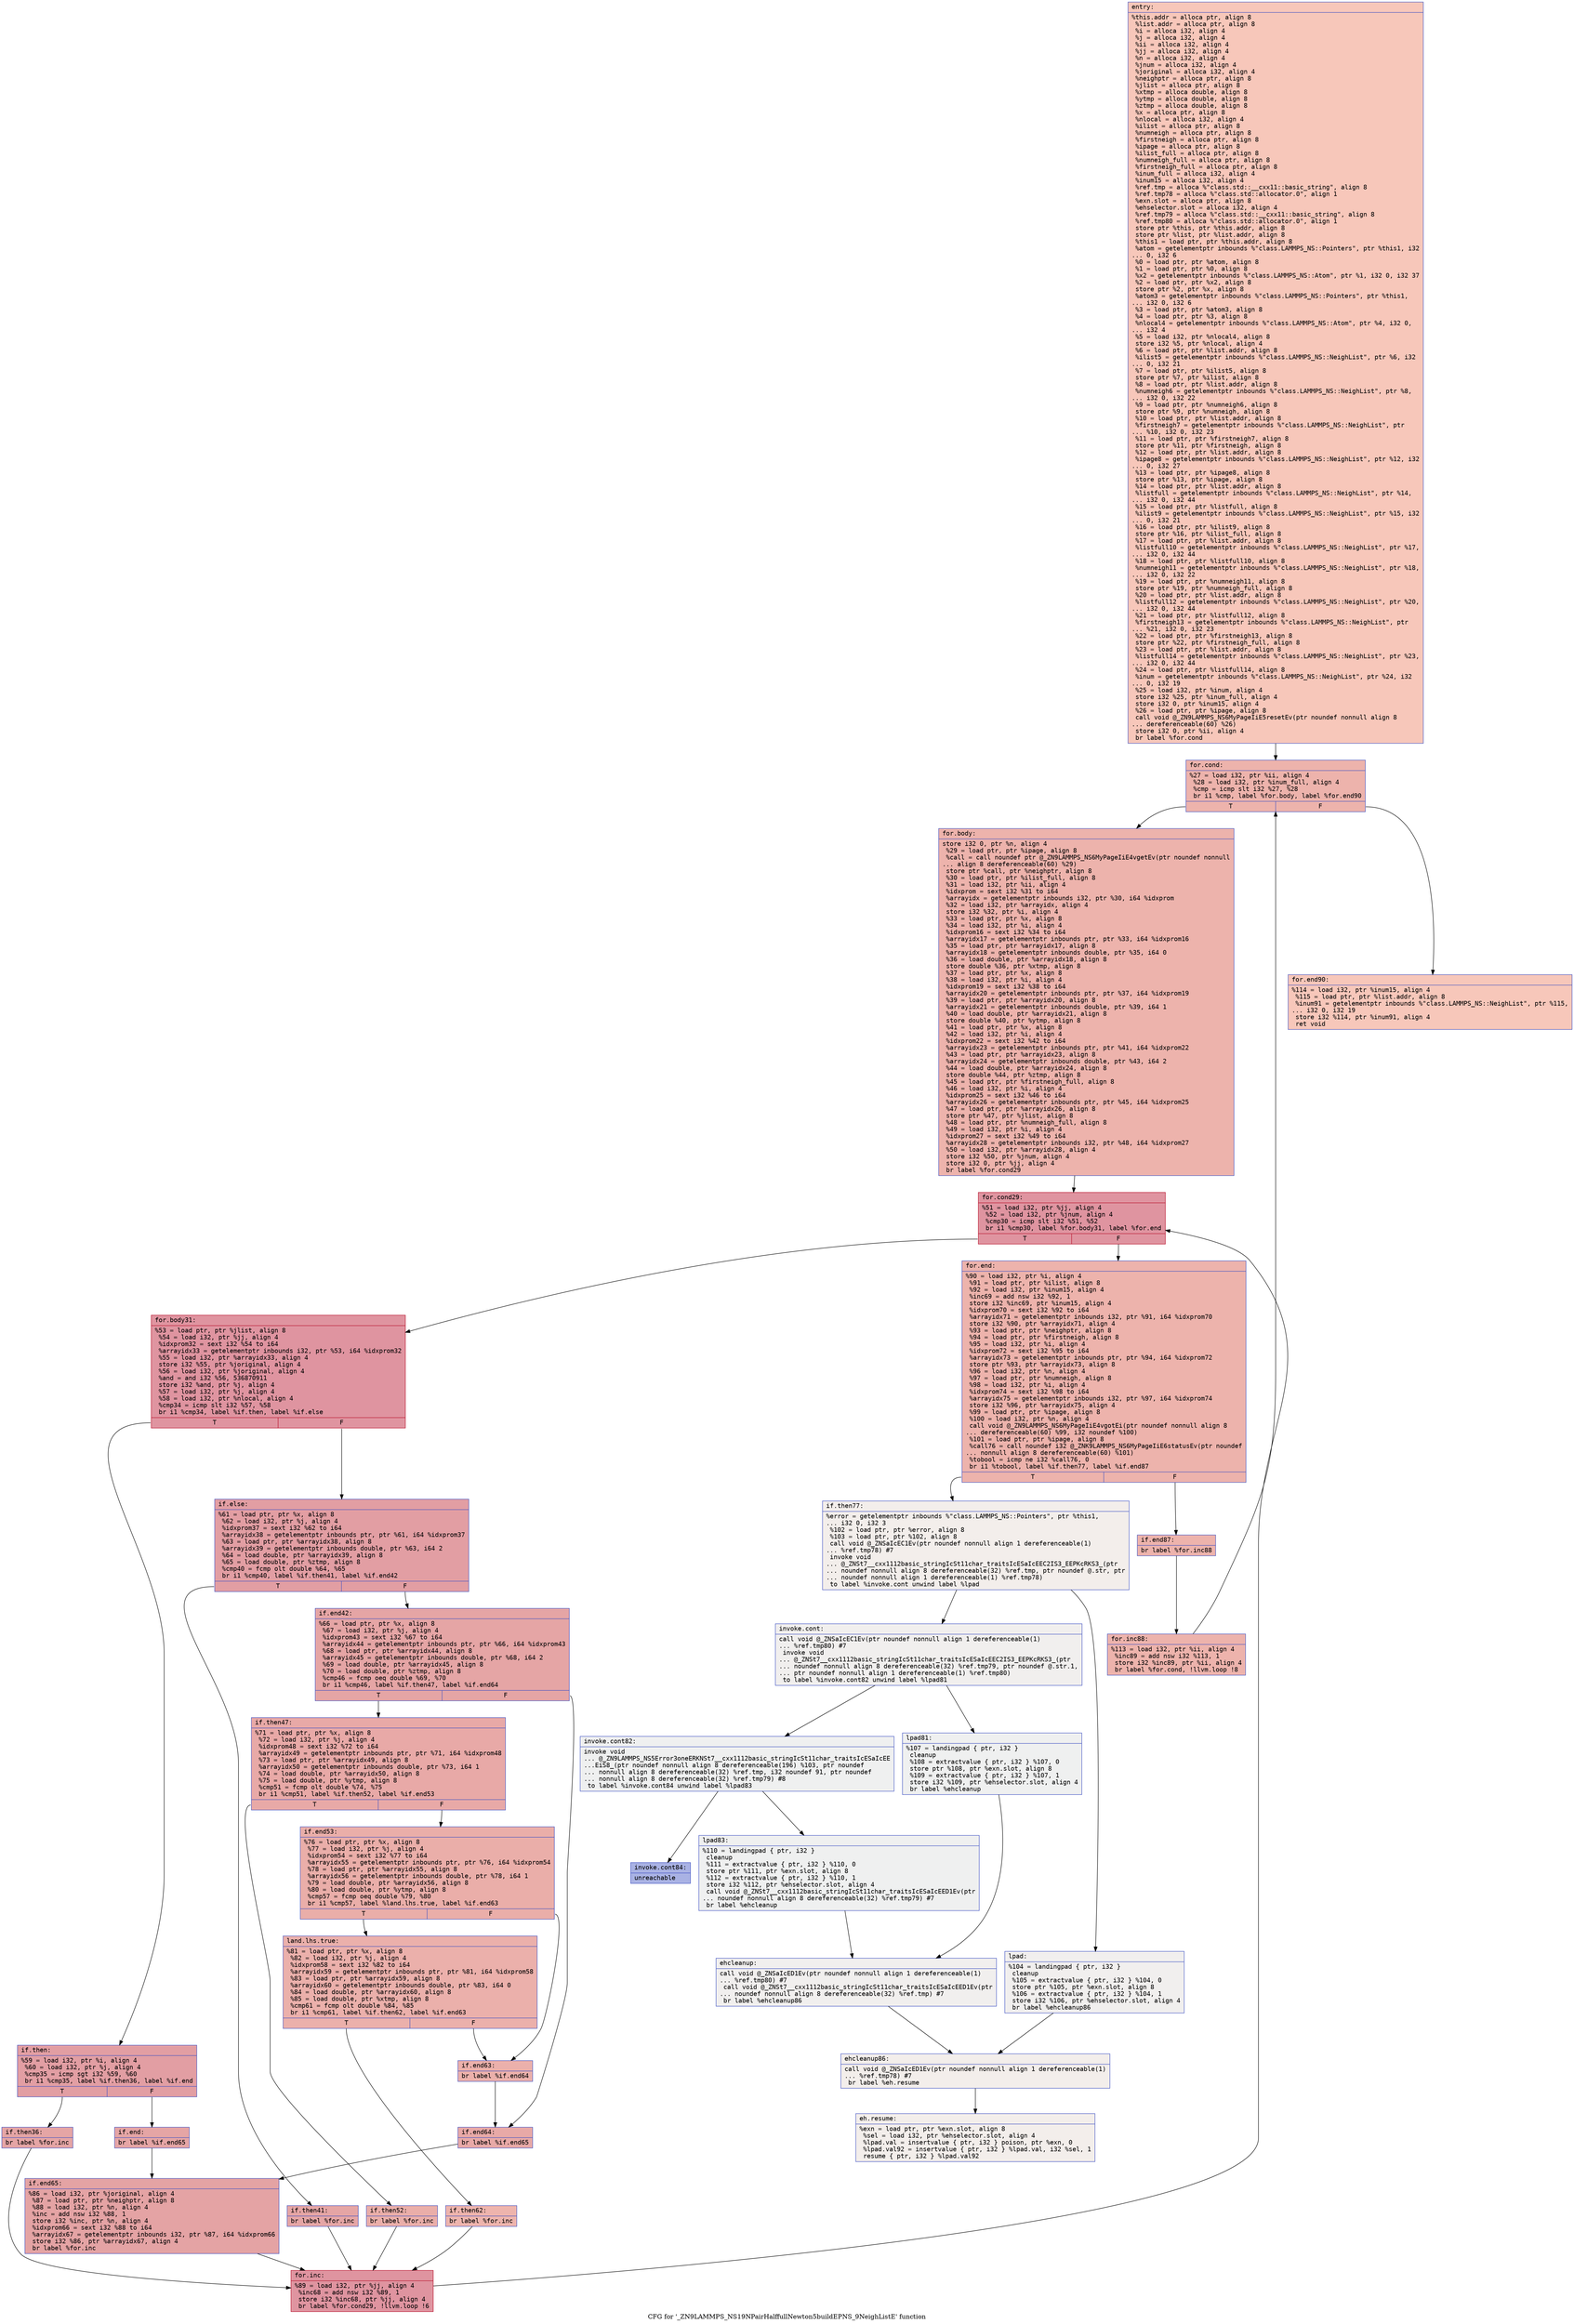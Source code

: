 digraph "CFG for '_ZN9LAMMPS_NS19NPairHalffullNewton5buildEPNS_9NeighListE' function" {
	label="CFG for '_ZN9LAMMPS_NS19NPairHalffullNewton5buildEPNS_9NeighListE' function";

	Node0x5622b4040280 [shape=record,color="#3d50c3ff", style=filled, fillcolor="#ec7f6370" fontname="Courier",label="{entry:\l|  %this.addr = alloca ptr, align 8\l  %list.addr = alloca ptr, align 8\l  %i = alloca i32, align 4\l  %j = alloca i32, align 4\l  %ii = alloca i32, align 4\l  %jj = alloca i32, align 4\l  %n = alloca i32, align 4\l  %jnum = alloca i32, align 4\l  %joriginal = alloca i32, align 4\l  %neighptr = alloca ptr, align 8\l  %jlist = alloca ptr, align 8\l  %xtmp = alloca double, align 8\l  %ytmp = alloca double, align 8\l  %ztmp = alloca double, align 8\l  %x = alloca ptr, align 8\l  %nlocal = alloca i32, align 4\l  %ilist = alloca ptr, align 8\l  %numneigh = alloca ptr, align 8\l  %firstneigh = alloca ptr, align 8\l  %ipage = alloca ptr, align 8\l  %ilist_full = alloca ptr, align 8\l  %numneigh_full = alloca ptr, align 8\l  %firstneigh_full = alloca ptr, align 8\l  %inum_full = alloca i32, align 4\l  %inum15 = alloca i32, align 4\l  %ref.tmp = alloca %\"class.std::__cxx11::basic_string\", align 8\l  %ref.tmp78 = alloca %\"class.std::allocator.0\", align 1\l  %exn.slot = alloca ptr, align 8\l  %ehselector.slot = alloca i32, align 4\l  %ref.tmp79 = alloca %\"class.std::__cxx11::basic_string\", align 8\l  %ref.tmp80 = alloca %\"class.std::allocator.0\", align 1\l  store ptr %this, ptr %this.addr, align 8\l  store ptr %list, ptr %list.addr, align 8\l  %this1 = load ptr, ptr %this.addr, align 8\l  %atom = getelementptr inbounds %\"class.LAMMPS_NS::Pointers\", ptr %this1, i32\l... 0, i32 6\l  %0 = load ptr, ptr %atom, align 8\l  %1 = load ptr, ptr %0, align 8\l  %x2 = getelementptr inbounds %\"class.LAMMPS_NS::Atom\", ptr %1, i32 0, i32 37\l  %2 = load ptr, ptr %x2, align 8\l  store ptr %2, ptr %x, align 8\l  %atom3 = getelementptr inbounds %\"class.LAMMPS_NS::Pointers\", ptr %this1,\l... i32 0, i32 6\l  %3 = load ptr, ptr %atom3, align 8\l  %4 = load ptr, ptr %3, align 8\l  %nlocal4 = getelementptr inbounds %\"class.LAMMPS_NS::Atom\", ptr %4, i32 0,\l... i32 4\l  %5 = load i32, ptr %nlocal4, align 8\l  store i32 %5, ptr %nlocal, align 4\l  %6 = load ptr, ptr %list.addr, align 8\l  %ilist5 = getelementptr inbounds %\"class.LAMMPS_NS::NeighList\", ptr %6, i32\l... 0, i32 21\l  %7 = load ptr, ptr %ilist5, align 8\l  store ptr %7, ptr %ilist, align 8\l  %8 = load ptr, ptr %list.addr, align 8\l  %numneigh6 = getelementptr inbounds %\"class.LAMMPS_NS::NeighList\", ptr %8,\l... i32 0, i32 22\l  %9 = load ptr, ptr %numneigh6, align 8\l  store ptr %9, ptr %numneigh, align 8\l  %10 = load ptr, ptr %list.addr, align 8\l  %firstneigh7 = getelementptr inbounds %\"class.LAMMPS_NS::NeighList\", ptr\l... %10, i32 0, i32 23\l  %11 = load ptr, ptr %firstneigh7, align 8\l  store ptr %11, ptr %firstneigh, align 8\l  %12 = load ptr, ptr %list.addr, align 8\l  %ipage8 = getelementptr inbounds %\"class.LAMMPS_NS::NeighList\", ptr %12, i32\l... 0, i32 27\l  %13 = load ptr, ptr %ipage8, align 8\l  store ptr %13, ptr %ipage, align 8\l  %14 = load ptr, ptr %list.addr, align 8\l  %listfull = getelementptr inbounds %\"class.LAMMPS_NS::NeighList\", ptr %14,\l... i32 0, i32 44\l  %15 = load ptr, ptr %listfull, align 8\l  %ilist9 = getelementptr inbounds %\"class.LAMMPS_NS::NeighList\", ptr %15, i32\l... 0, i32 21\l  %16 = load ptr, ptr %ilist9, align 8\l  store ptr %16, ptr %ilist_full, align 8\l  %17 = load ptr, ptr %list.addr, align 8\l  %listfull10 = getelementptr inbounds %\"class.LAMMPS_NS::NeighList\", ptr %17,\l... i32 0, i32 44\l  %18 = load ptr, ptr %listfull10, align 8\l  %numneigh11 = getelementptr inbounds %\"class.LAMMPS_NS::NeighList\", ptr %18,\l... i32 0, i32 22\l  %19 = load ptr, ptr %numneigh11, align 8\l  store ptr %19, ptr %numneigh_full, align 8\l  %20 = load ptr, ptr %list.addr, align 8\l  %listfull12 = getelementptr inbounds %\"class.LAMMPS_NS::NeighList\", ptr %20,\l... i32 0, i32 44\l  %21 = load ptr, ptr %listfull12, align 8\l  %firstneigh13 = getelementptr inbounds %\"class.LAMMPS_NS::NeighList\", ptr\l... %21, i32 0, i32 23\l  %22 = load ptr, ptr %firstneigh13, align 8\l  store ptr %22, ptr %firstneigh_full, align 8\l  %23 = load ptr, ptr %list.addr, align 8\l  %listfull14 = getelementptr inbounds %\"class.LAMMPS_NS::NeighList\", ptr %23,\l... i32 0, i32 44\l  %24 = load ptr, ptr %listfull14, align 8\l  %inum = getelementptr inbounds %\"class.LAMMPS_NS::NeighList\", ptr %24, i32\l... 0, i32 19\l  %25 = load i32, ptr %inum, align 4\l  store i32 %25, ptr %inum_full, align 4\l  store i32 0, ptr %inum15, align 4\l  %26 = load ptr, ptr %ipage, align 8\l  call void @_ZN9LAMMPS_NS6MyPageIiE5resetEv(ptr noundef nonnull align 8\l... dereferenceable(60) %26)\l  store i32 0, ptr %ii, align 4\l  br label %for.cond\l}"];
	Node0x5622b4040280 -> Node0x5622b4045620[tooltip="entry -> for.cond\nProbability 100.00%" ];
	Node0x5622b4045620 [shape=record,color="#3d50c3ff", style=filled, fillcolor="#d6524470" fontname="Courier",label="{for.cond:\l|  %27 = load i32, ptr %ii, align 4\l  %28 = load i32, ptr %inum_full, align 4\l  %cmp = icmp slt i32 %27, %28\l  br i1 %cmp, label %for.body, label %for.end90\l|{<s0>T|<s1>F}}"];
	Node0x5622b4045620:s0 -> Node0x5622b40458d0[tooltip="for.cond -> for.body\nProbability 96.88%" ];
	Node0x5622b4045620:s1 -> Node0x5622b4045950[tooltip="for.cond -> for.end90\nProbability 3.12%" ];
	Node0x5622b40458d0 [shape=record,color="#3d50c3ff", style=filled, fillcolor="#d6524470" fontname="Courier",label="{for.body:\l|  store i32 0, ptr %n, align 4\l  %29 = load ptr, ptr %ipage, align 8\l  %call = call noundef ptr @_ZN9LAMMPS_NS6MyPageIiE4vgetEv(ptr noundef nonnull\l... align 8 dereferenceable(60) %29)\l  store ptr %call, ptr %neighptr, align 8\l  %30 = load ptr, ptr %ilist_full, align 8\l  %31 = load i32, ptr %ii, align 4\l  %idxprom = sext i32 %31 to i64\l  %arrayidx = getelementptr inbounds i32, ptr %30, i64 %idxprom\l  %32 = load i32, ptr %arrayidx, align 4\l  store i32 %32, ptr %i, align 4\l  %33 = load ptr, ptr %x, align 8\l  %34 = load i32, ptr %i, align 4\l  %idxprom16 = sext i32 %34 to i64\l  %arrayidx17 = getelementptr inbounds ptr, ptr %33, i64 %idxprom16\l  %35 = load ptr, ptr %arrayidx17, align 8\l  %arrayidx18 = getelementptr inbounds double, ptr %35, i64 0\l  %36 = load double, ptr %arrayidx18, align 8\l  store double %36, ptr %xtmp, align 8\l  %37 = load ptr, ptr %x, align 8\l  %38 = load i32, ptr %i, align 4\l  %idxprom19 = sext i32 %38 to i64\l  %arrayidx20 = getelementptr inbounds ptr, ptr %37, i64 %idxprom19\l  %39 = load ptr, ptr %arrayidx20, align 8\l  %arrayidx21 = getelementptr inbounds double, ptr %39, i64 1\l  %40 = load double, ptr %arrayidx21, align 8\l  store double %40, ptr %ytmp, align 8\l  %41 = load ptr, ptr %x, align 8\l  %42 = load i32, ptr %i, align 4\l  %idxprom22 = sext i32 %42 to i64\l  %arrayidx23 = getelementptr inbounds ptr, ptr %41, i64 %idxprom22\l  %43 = load ptr, ptr %arrayidx23, align 8\l  %arrayidx24 = getelementptr inbounds double, ptr %43, i64 2\l  %44 = load double, ptr %arrayidx24, align 8\l  store double %44, ptr %ztmp, align 8\l  %45 = load ptr, ptr %firstneigh_full, align 8\l  %46 = load i32, ptr %i, align 4\l  %idxprom25 = sext i32 %46 to i64\l  %arrayidx26 = getelementptr inbounds ptr, ptr %45, i64 %idxprom25\l  %47 = load ptr, ptr %arrayidx26, align 8\l  store ptr %47, ptr %jlist, align 8\l  %48 = load ptr, ptr %numneigh_full, align 8\l  %49 = load i32, ptr %i, align 4\l  %idxprom27 = sext i32 %49 to i64\l  %arrayidx28 = getelementptr inbounds i32, ptr %48, i64 %idxprom27\l  %50 = load i32, ptr %arrayidx28, align 4\l  store i32 %50, ptr %jnum, align 4\l  store i32 0, ptr %jj, align 4\l  br label %for.cond29\l}"];
	Node0x5622b40458d0 -> Node0x5622b40480b0[tooltip="for.body -> for.cond29\nProbability 100.00%" ];
	Node0x5622b40480b0 [shape=record,color="#b70d28ff", style=filled, fillcolor="#b70d2870" fontname="Courier",label="{for.cond29:\l|  %51 = load i32, ptr %jj, align 4\l  %52 = load i32, ptr %jnum, align 4\l  %cmp30 = icmp slt i32 %51, %52\l  br i1 %cmp30, label %for.body31, label %for.end\l|{<s0>T|<s1>F}}"];
	Node0x5622b40480b0:s0 -> Node0x5622b40483b0[tooltip="for.cond29 -> for.body31\nProbability 96.88%" ];
	Node0x5622b40480b0:s1 -> Node0x5622b4048430[tooltip="for.cond29 -> for.end\nProbability 3.12%" ];
	Node0x5622b40483b0 [shape=record,color="#b70d28ff", style=filled, fillcolor="#b70d2870" fontname="Courier",label="{for.body31:\l|  %53 = load ptr, ptr %jlist, align 8\l  %54 = load i32, ptr %jj, align 4\l  %idxprom32 = sext i32 %54 to i64\l  %arrayidx33 = getelementptr inbounds i32, ptr %53, i64 %idxprom32\l  %55 = load i32, ptr %arrayidx33, align 4\l  store i32 %55, ptr %joriginal, align 4\l  %56 = load i32, ptr %joriginal, align 4\l  %and = and i32 %56, 536870911\l  store i32 %and, ptr %j, align 4\l  %57 = load i32, ptr %j, align 4\l  %58 = load i32, ptr %nlocal, align 4\l  %cmp34 = icmp slt i32 %57, %58\l  br i1 %cmp34, label %if.then, label %if.else\l|{<s0>T|<s1>F}}"];
	Node0x5622b40483b0:s0 -> Node0x5622b4041e20[tooltip="for.body31 -> if.then\nProbability 50.00%" ];
	Node0x5622b40483b0:s1 -> Node0x5622b4041e90[tooltip="for.body31 -> if.else\nProbability 50.00%" ];
	Node0x5622b4041e20 [shape=record,color="#3d50c3ff", style=filled, fillcolor="#be242e70" fontname="Courier",label="{if.then:\l|  %59 = load i32, ptr %i, align 4\l  %60 = load i32, ptr %j, align 4\l  %cmp35 = icmp sgt i32 %59, %60\l  br i1 %cmp35, label %if.then36, label %if.end\l|{<s0>T|<s1>F}}"];
	Node0x5622b4041e20:s0 -> Node0x5622b40421c0[tooltip="if.then -> if.then36\nProbability 50.00%" ];
	Node0x5622b4041e20:s1 -> Node0x5622b4042240[tooltip="if.then -> if.end\nProbability 50.00%" ];
	Node0x5622b40421c0 [shape=record,color="#3d50c3ff", style=filled, fillcolor="#c5333470" fontname="Courier",label="{if.then36:\l|  br label %for.inc\l}"];
	Node0x5622b40421c0 -> Node0x5622b4049ab0[tooltip="if.then36 -> for.inc\nProbability 100.00%" ];
	Node0x5622b4042240 [shape=record,color="#3d50c3ff", style=filled, fillcolor="#c5333470" fontname="Courier",label="{if.end:\l|  br label %if.end65\l}"];
	Node0x5622b4042240 -> Node0x5622b4049b70[tooltip="if.end -> if.end65\nProbability 100.00%" ];
	Node0x5622b4041e90 [shape=record,color="#3d50c3ff", style=filled, fillcolor="#be242e70" fontname="Courier",label="{if.else:\l|  %61 = load ptr, ptr %x, align 8\l  %62 = load i32, ptr %j, align 4\l  %idxprom37 = sext i32 %62 to i64\l  %arrayidx38 = getelementptr inbounds ptr, ptr %61, i64 %idxprom37\l  %63 = load ptr, ptr %arrayidx38, align 8\l  %arrayidx39 = getelementptr inbounds double, ptr %63, i64 2\l  %64 = load double, ptr %arrayidx39, align 8\l  %65 = load double, ptr %ztmp, align 8\l  %cmp40 = fcmp olt double %64, %65\l  br i1 %cmp40, label %if.then41, label %if.end42\l|{<s0>T|<s1>F}}"];
	Node0x5622b4041e90:s0 -> Node0x5622b404a1d0[tooltip="if.else -> if.then41\nProbability 50.00%" ];
	Node0x5622b4041e90:s1 -> Node0x5622b404a250[tooltip="if.else -> if.end42\nProbability 50.00%" ];
	Node0x5622b404a1d0 [shape=record,color="#3d50c3ff", style=filled, fillcolor="#c5333470" fontname="Courier",label="{if.then41:\l|  br label %for.inc\l}"];
	Node0x5622b404a1d0 -> Node0x5622b4049ab0[tooltip="if.then41 -> for.inc\nProbability 100.00%" ];
	Node0x5622b404a250 [shape=record,color="#3d50c3ff", style=filled, fillcolor="#c5333470" fontname="Courier",label="{if.end42:\l|  %66 = load ptr, ptr %x, align 8\l  %67 = load i32, ptr %j, align 4\l  %idxprom43 = sext i32 %67 to i64\l  %arrayidx44 = getelementptr inbounds ptr, ptr %66, i64 %idxprom43\l  %68 = load ptr, ptr %arrayidx44, align 8\l  %arrayidx45 = getelementptr inbounds double, ptr %68, i64 2\l  %69 = load double, ptr %arrayidx45, align 8\l  %70 = load double, ptr %ztmp, align 8\l  %cmp46 = fcmp oeq double %69, %70\l  br i1 %cmp46, label %if.then47, label %if.end64\l|{<s0>T|<s1>F}}"];
	Node0x5622b404a250:s0 -> Node0x5622b404a9c0[tooltip="if.end42 -> if.then47\nProbability 62.50%" ];
	Node0x5622b404a250:s1 -> Node0x5622b40446b0[tooltip="if.end42 -> if.end64\nProbability 37.50%" ];
	Node0x5622b404a9c0 [shape=record,color="#3d50c3ff", style=filled, fillcolor="#ca3b3770" fontname="Courier",label="{if.then47:\l|  %71 = load ptr, ptr %x, align 8\l  %72 = load i32, ptr %j, align 4\l  %idxprom48 = sext i32 %72 to i64\l  %arrayidx49 = getelementptr inbounds ptr, ptr %71, i64 %idxprom48\l  %73 = load ptr, ptr %arrayidx49, align 8\l  %arrayidx50 = getelementptr inbounds double, ptr %73, i64 1\l  %74 = load double, ptr %arrayidx50, align 8\l  %75 = load double, ptr %ytmp, align 8\l  %cmp51 = fcmp olt double %74, %75\l  br i1 %cmp51, label %if.then52, label %if.end53\l|{<s0>T|<s1>F}}"];
	Node0x5622b404a9c0:s0 -> Node0x5622b404b6f0[tooltip="if.then47 -> if.then52\nProbability 50.00%" ];
	Node0x5622b404a9c0:s1 -> Node0x5622b404b770[tooltip="if.then47 -> if.end53\nProbability 50.00%" ];
	Node0x5622b404b6f0 [shape=record,color="#3d50c3ff", style=filled, fillcolor="#d0473d70" fontname="Courier",label="{if.then52:\l|  br label %for.inc\l}"];
	Node0x5622b404b6f0 -> Node0x5622b4049ab0[tooltip="if.then52 -> for.inc\nProbability 100.00%" ];
	Node0x5622b404b770 [shape=record,color="#3d50c3ff", style=filled, fillcolor="#d0473d70" fontname="Courier",label="{if.end53:\l|  %76 = load ptr, ptr %x, align 8\l  %77 = load i32, ptr %j, align 4\l  %idxprom54 = sext i32 %77 to i64\l  %arrayidx55 = getelementptr inbounds ptr, ptr %76, i64 %idxprom54\l  %78 = load ptr, ptr %arrayidx55, align 8\l  %arrayidx56 = getelementptr inbounds double, ptr %78, i64 1\l  %79 = load double, ptr %arrayidx56, align 8\l  %80 = load double, ptr %ytmp, align 8\l  %cmp57 = fcmp oeq double %79, %80\l  br i1 %cmp57, label %land.lhs.true, label %if.end63\l|{<s0>T|<s1>F}}"];
	Node0x5622b404b770:s0 -> Node0x5622b404bee0[tooltip="if.end53 -> land.lhs.true\nProbability 62.50%" ];
	Node0x5622b404b770:s1 -> Node0x5622b404bf60[tooltip="if.end53 -> if.end63\nProbability 37.50%" ];
	Node0x5622b404bee0 [shape=record,color="#3d50c3ff", style=filled, fillcolor="#d24b4070" fontname="Courier",label="{land.lhs.true:\l|  %81 = load ptr, ptr %x, align 8\l  %82 = load i32, ptr %j, align 4\l  %idxprom58 = sext i32 %82 to i64\l  %arrayidx59 = getelementptr inbounds ptr, ptr %81, i64 %idxprom58\l  %83 = load ptr, ptr %arrayidx59, align 8\l  %arrayidx60 = getelementptr inbounds double, ptr %83, i64 0\l  %84 = load double, ptr %arrayidx60, align 8\l  %85 = load double, ptr %xtmp, align 8\l  %cmp61 = fcmp olt double %84, %85\l  br i1 %cmp61, label %if.then62, label %if.end63\l|{<s0>T|<s1>F}}"];
	Node0x5622b404bee0:s0 -> Node0x5622b404c600[tooltip="land.lhs.true -> if.then62\nProbability 50.00%" ];
	Node0x5622b404bee0:s1 -> Node0x5622b404bf60[tooltip="land.lhs.true -> if.end63\nProbability 50.00%" ];
	Node0x5622b404c600 [shape=record,color="#3d50c3ff", style=filled, fillcolor="#d8564670" fontname="Courier",label="{if.then62:\l|  br label %for.inc\l}"];
	Node0x5622b404c600 -> Node0x5622b4049ab0[tooltip="if.then62 -> for.inc\nProbability 100.00%" ];
	Node0x5622b404bf60 [shape=record,color="#3d50c3ff", style=filled, fillcolor="#d24b4070" fontname="Courier",label="{if.end63:\l|  br label %if.end64\l}"];
	Node0x5622b404bf60 -> Node0x5622b40446b0[tooltip="if.end63 -> if.end64\nProbability 100.00%" ];
	Node0x5622b40446b0 [shape=record,color="#3d50c3ff", style=filled, fillcolor="#ca3b3770" fontname="Courier",label="{if.end64:\l|  br label %if.end65\l}"];
	Node0x5622b40446b0 -> Node0x5622b4049b70[tooltip="if.end64 -> if.end65\nProbability 100.00%" ];
	Node0x5622b4049b70 [shape=record,color="#3d50c3ff", style=filled, fillcolor="#c32e3170" fontname="Courier",label="{if.end65:\l|  %86 = load i32, ptr %joriginal, align 4\l  %87 = load ptr, ptr %neighptr, align 8\l  %88 = load i32, ptr %n, align 4\l  %inc = add nsw i32 %88, 1\l  store i32 %inc, ptr %n, align 4\l  %idxprom66 = sext i32 %88 to i64\l  %arrayidx67 = getelementptr inbounds i32, ptr %87, i64 %idxprom66\l  store i32 %86, ptr %arrayidx67, align 4\l  br label %for.inc\l}"];
	Node0x5622b4049b70 -> Node0x5622b4049ab0[tooltip="if.end65 -> for.inc\nProbability 100.00%" ];
	Node0x5622b4049ab0 [shape=record,color="#b70d28ff", style=filled, fillcolor="#b70d2870" fontname="Courier",label="{for.inc:\l|  %89 = load i32, ptr %jj, align 4\l  %inc68 = add nsw i32 %89, 1\l  store i32 %inc68, ptr %jj, align 4\l  br label %for.cond29, !llvm.loop !6\l}"];
	Node0x5622b4049ab0 -> Node0x5622b40480b0[tooltip="for.inc -> for.cond29\nProbability 100.00%" ];
	Node0x5622b4048430 [shape=record,color="#3d50c3ff", style=filled, fillcolor="#d6524470" fontname="Courier",label="{for.end:\l|  %90 = load i32, ptr %i, align 4\l  %91 = load ptr, ptr %ilist, align 8\l  %92 = load i32, ptr %inum15, align 4\l  %inc69 = add nsw i32 %92, 1\l  store i32 %inc69, ptr %inum15, align 4\l  %idxprom70 = sext i32 %92 to i64\l  %arrayidx71 = getelementptr inbounds i32, ptr %91, i64 %idxprom70\l  store i32 %90, ptr %arrayidx71, align 4\l  %93 = load ptr, ptr %neighptr, align 8\l  %94 = load ptr, ptr %firstneigh, align 8\l  %95 = load i32, ptr %i, align 4\l  %idxprom72 = sext i32 %95 to i64\l  %arrayidx73 = getelementptr inbounds ptr, ptr %94, i64 %idxprom72\l  store ptr %93, ptr %arrayidx73, align 8\l  %96 = load i32, ptr %n, align 4\l  %97 = load ptr, ptr %numneigh, align 8\l  %98 = load i32, ptr %i, align 4\l  %idxprom74 = sext i32 %98 to i64\l  %arrayidx75 = getelementptr inbounds i32, ptr %97, i64 %idxprom74\l  store i32 %96, ptr %arrayidx75, align 4\l  %99 = load ptr, ptr %ipage, align 8\l  %100 = load i32, ptr %n, align 4\l  call void @_ZN9LAMMPS_NS6MyPageIiE4vgotEi(ptr noundef nonnull align 8\l... dereferenceable(60) %99, i32 noundef %100)\l  %101 = load ptr, ptr %ipage, align 8\l  %call76 = call noundef i32 @_ZNK9LAMMPS_NS6MyPageIiE6statusEv(ptr noundef\l... nonnull align 8 dereferenceable(60) %101)\l  %tobool = icmp ne i32 %call76, 0\l  br i1 %tobool, label %if.then77, label %if.end87\l|{<s0>T|<s1>F}}"];
	Node0x5622b4048430:s0 -> Node0x5622b404f4d0[tooltip="for.end -> if.then77\nProbability 0.00%" ];
	Node0x5622b4048430:s1 -> Node0x5622b404f520[tooltip="for.end -> if.end87\nProbability 100.00%" ];
	Node0x5622b404f4d0 [shape=record,color="#3d50c3ff", style=filled, fillcolor="#e5d8d170" fontname="Courier",label="{if.then77:\l|  %error = getelementptr inbounds %\"class.LAMMPS_NS::Pointers\", ptr %this1,\l... i32 0, i32 3\l  %102 = load ptr, ptr %error, align 8\l  %103 = load ptr, ptr %102, align 8\l  call void @_ZNSaIcEC1Ev(ptr noundef nonnull align 1 dereferenceable(1)\l... %ref.tmp78) #7\l  invoke void\l... @_ZNSt7__cxx1112basic_stringIcSt11char_traitsIcESaIcEEC2IS3_EEPKcRKS3_(ptr\l... noundef nonnull align 8 dereferenceable(32) %ref.tmp, ptr noundef @.str, ptr\l... noundef nonnull align 1 dereferenceable(1) %ref.tmp78)\l          to label %invoke.cont unwind label %lpad\l}"];
	Node0x5622b404f4d0 -> Node0x5622b404fa60[tooltip="if.then77 -> invoke.cont\nProbability 50.00%" ];
	Node0x5622b404f4d0 -> Node0x5622b404fb40[tooltip="if.then77 -> lpad\nProbability 50.00%" ];
	Node0x5622b404fa60 [shape=record,color="#3d50c3ff", style=filled, fillcolor="#e0dbd870" fontname="Courier",label="{invoke.cont:\l|  call void @_ZNSaIcEC1Ev(ptr noundef nonnull align 1 dereferenceable(1)\l... %ref.tmp80) #7\l  invoke void\l... @_ZNSt7__cxx1112basic_stringIcSt11char_traitsIcESaIcEEC2IS3_EEPKcRKS3_(ptr\l... noundef nonnull align 8 dereferenceable(32) %ref.tmp79, ptr noundef @.str.1,\l... ptr noundef nonnull align 1 dereferenceable(1) %ref.tmp80)\l          to label %invoke.cont82 unwind label %lpad81\l}"];
	Node0x5622b404fa60 -> Node0x5622b404fed0[tooltip="invoke.cont -> invoke.cont82\nProbability 50.00%" ];
	Node0x5622b404fa60 -> Node0x5622b404ff20[tooltip="invoke.cont -> lpad81\nProbability 50.00%" ];
	Node0x5622b404fed0 [shape=record,color="#3d50c3ff", style=filled, fillcolor="#dbdcde70" fontname="Courier",label="{invoke.cont82:\l|  invoke void\l... @_ZN9LAMMPS_NS5Error3oneERKNSt7__cxx1112basic_stringIcSt11char_traitsIcESaIcEE\l...EiS8_(ptr noundef nonnull align 8 dereferenceable(196) %103, ptr noundef\l... nonnull align 8 dereferenceable(32) %ref.tmp, i32 noundef 91, ptr noundef\l... nonnull align 8 dereferenceable(32) %ref.tmp79) #8\l          to label %invoke.cont84 unwind label %lpad83\l}"];
	Node0x5622b404fed0 -> Node0x5622b404fe80[tooltip="invoke.cont82 -> invoke.cont84\nProbability 0.00%" ];
	Node0x5622b404fed0 -> Node0x5622b40502a0[tooltip="invoke.cont82 -> lpad83\nProbability 100.00%" ];
	Node0x5622b404fe80 [shape=record,color="#3d50c3ff", style=filled, fillcolor="#3d50c370" fontname="Courier",label="{invoke.cont84:\l|  unreachable\l}"];
	Node0x5622b404fb40 [shape=record,color="#3d50c3ff", style=filled, fillcolor="#e0dbd870" fontname="Courier",label="{lpad:\l|  %104 = landingpad \{ ptr, i32 \}\l          cleanup\l  %105 = extractvalue \{ ptr, i32 \} %104, 0\l  store ptr %105, ptr %exn.slot, align 8\l  %106 = extractvalue \{ ptr, i32 \} %104, 1\l  store i32 %106, ptr %ehselector.slot, align 4\l  br label %ehcleanup86\l}"];
	Node0x5622b404fb40 -> Node0x5622b4050940[tooltip="lpad -> ehcleanup86\nProbability 100.00%" ];
	Node0x5622b404ff20 [shape=record,color="#3d50c3ff", style=filled, fillcolor="#dbdcde70" fontname="Courier",label="{lpad81:\l|  %107 = landingpad \{ ptr, i32 \}\l          cleanup\l  %108 = extractvalue \{ ptr, i32 \} %107, 0\l  store ptr %108, ptr %exn.slot, align 8\l  %109 = extractvalue \{ ptr, i32 \} %107, 1\l  store i32 %109, ptr %ehselector.slot, align 4\l  br label %ehcleanup\l}"];
	Node0x5622b404ff20 -> Node0x5622b4050c90[tooltip="lpad81 -> ehcleanup\nProbability 100.00%" ];
	Node0x5622b40502a0 [shape=record,color="#3d50c3ff", style=filled, fillcolor="#dbdcde70" fontname="Courier",label="{lpad83:\l|  %110 = landingpad \{ ptr, i32 \}\l          cleanup\l  %111 = extractvalue \{ ptr, i32 \} %110, 0\l  store ptr %111, ptr %exn.slot, align 8\l  %112 = extractvalue \{ ptr, i32 \} %110, 1\l  store i32 %112, ptr %ehselector.slot, align 4\l  call void @_ZNSt7__cxx1112basic_stringIcSt11char_traitsIcESaIcEED1Ev(ptr\l... noundef nonnull align 8 dereferenceable(32) %ref.tmp79) #7\l  br label %ehcleanup\l}"];
	Node0x5622b40502a0 -> Node0x5622b4050c90[tooltip="lpad83 -> ehcleanup\nProbability 100.00%" ];
	Node0x5622b4050c90 [shape=record,color="#3d50c3ff", style=filled, fillcolor="#e0dbd870" fontname="Courier",label="{ehcleanup:\l|  call void @_ZNSaIcED1Ev(ptr noundef nonnull align 1 dereferenceable(1)\l... %ref.tmp80) #7\l  call void @_ZNSt7__cxx1112basic_stringIcSt11char_traitsIcESaIcEED1Ev(ptr\l... noundef nonnull align 8 dereferenceable(32) %ref.tmp) #7\l  br label %ehcleanup86\l}"];
	Node0x5622b4050c90 -> Node0x5622b4050940[tooltip="ehcleanup -> ehcleanup86\nProbability 100.00%" ];
	Node0x5622b4050940 [shape=record,color="#3d50c3ff", style=filled, fillcolor="#e5d8d170" fontname="Courier",label="{ehcleanup86:\l|  call void @_ZNSaIcED1Ev(ptr noundef nonnull align 1 dereferenceable(1)\l... %ref.tmp78) #7\l  br label %eh.resume\l}"];
	Node0x5622b4050940 -> Node0x5622b40516f0[tooltip="ehcleanup86 -> eh.resume\nProbability 100.00%" ];
	Node0x5622b404f520 [shape=record,color="#3d50c3ff", style=filled, fillcolor="#d6524470" fontname="Courier",label="{if.end87:\l|  br label %for.inc88\l}"];
	Node0x5622b404f520 -> Node0x5622b40517b0[tooltip="if.end87 -> for.inc88\nProbability 100.00%" ];
	Node0x5622b40517b0 [shape=record,color="#3d50c3ff", style=filled, fillcolor="#d6524470" fontname="Courier",label="{for.inc88:\l|  %113 = load i32, ptr %ii, align 4\l  %inc89 = add nsw i32 %113, 1\l  store i32 %inc89, ptr %ii, align 4\l  br label %for.cond, !llvm.loop !8\l}"];
	Node0x5622b40517b0 -> Node0x5622b4045620[tooltip="for.inc88 -> for.cond\nProbability 100.00%" ];
	Node0x5622b4045950 [shape=record,color="#3d50c3ff", style=filled, fillcolor="#ec7f6370" fontname="Courier",label="{for.end90:\l|  %114 = load i32, ptr %inum15, align 4\l  %115 = load ptr, ptr %list.addr, align 8\l  %inum91 = getelementptr inbounds %\"class.LAMMPS_NS::NeighList\", ptr %115,\l... i32 0, i32 19\l  store i32 %114, ptr %inum91, align 4\l  ret void\l}"];
	Node0x5622b40516f0 [shape=record,color="#3d50c3ff", style=filled, fillcolor="#e5d8d170" fontname="Courier",label="{eh.resume:\l|  %exn = load ptr, ptr %exn.slot, align 8\l  %sel = load i32, ptr %ehselector.slot, align 4\l  %lpad.val = insertvalue \{ ptr, i32 \} poison, ptr %exn, 0\l  %lpad.val92 = insertvalue \{ ptr, i32 \} %lpad.val, i32 %sel, 1\l  resume \{ ptr, i32 \} %lpad.val92\l}"];
}
